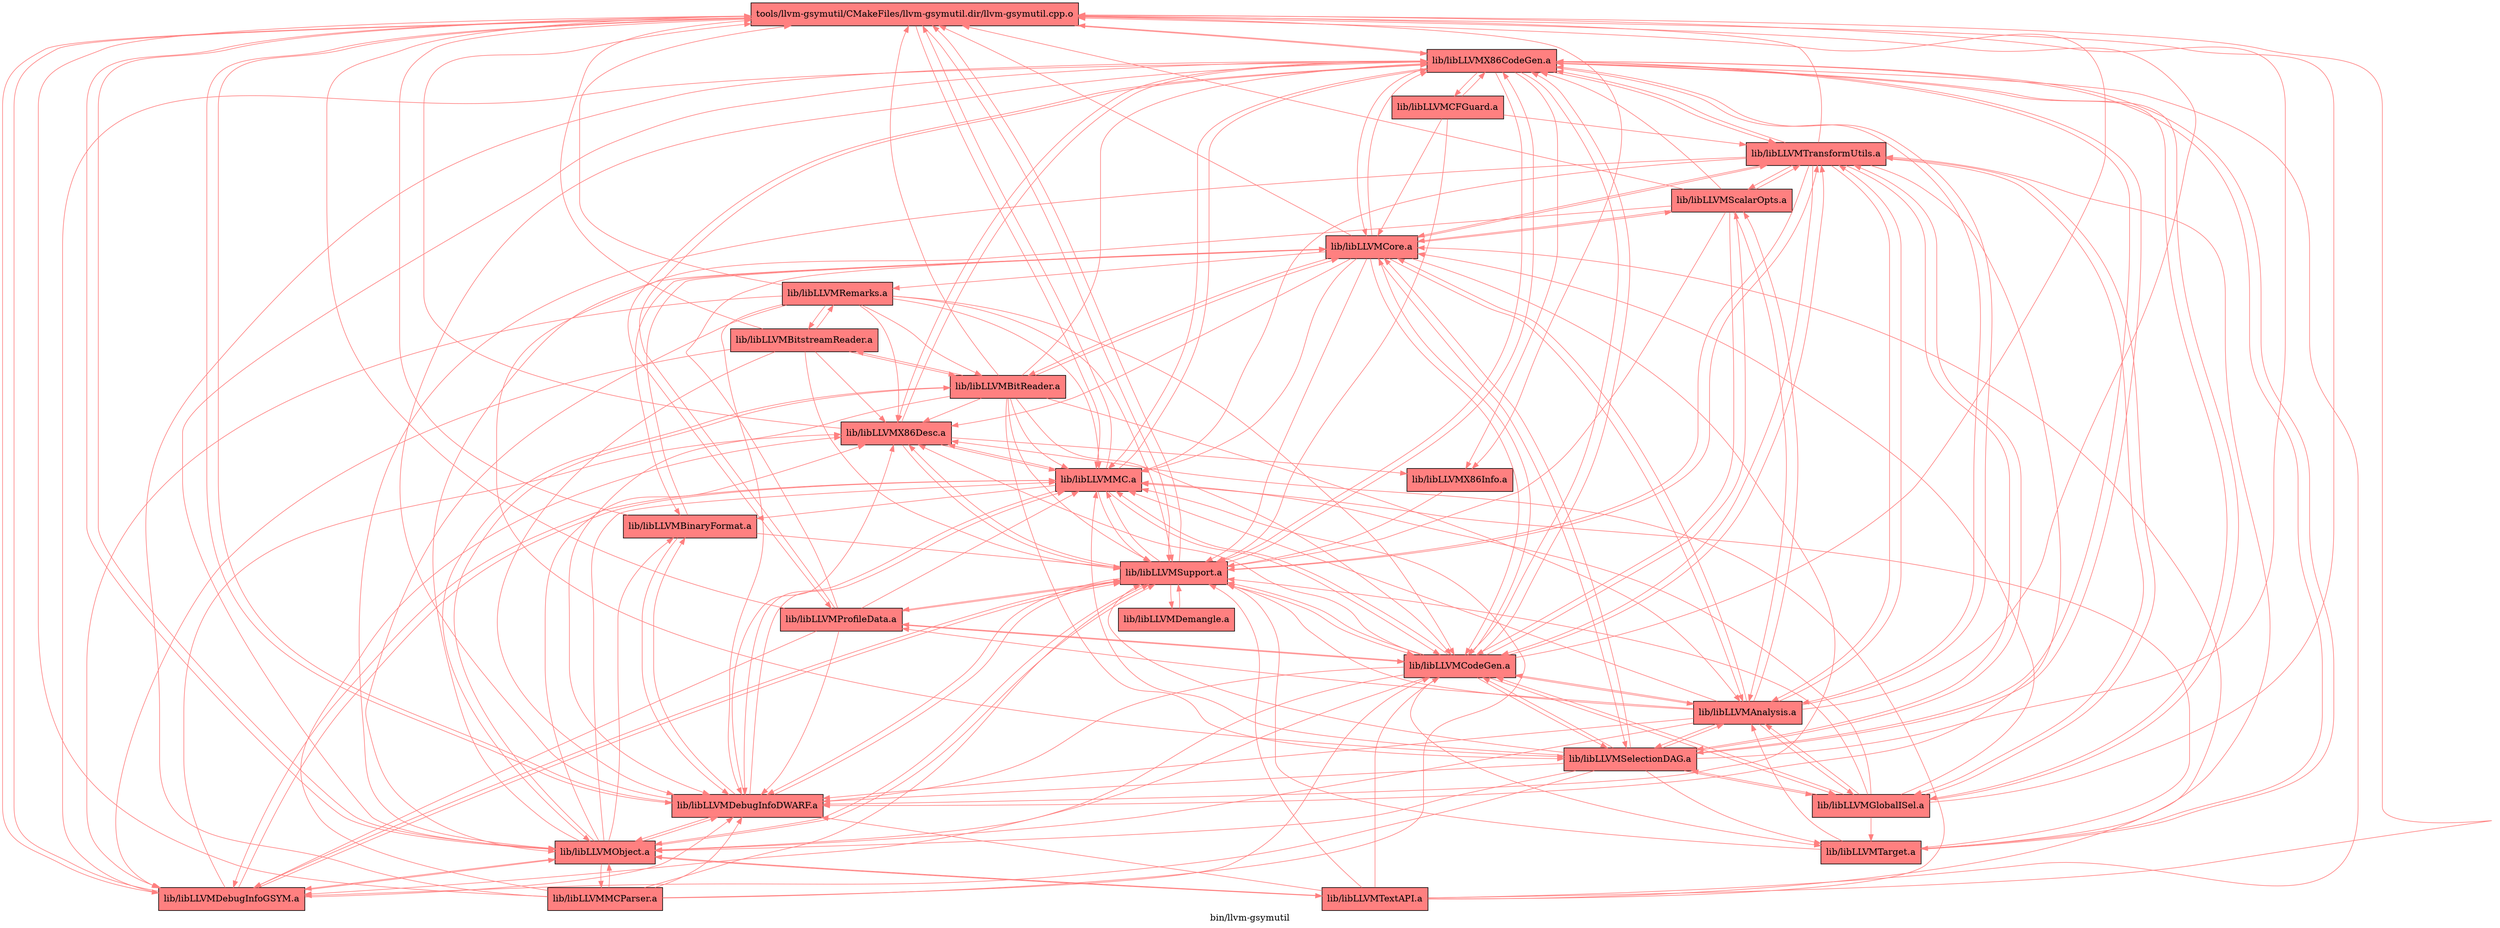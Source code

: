 digraph "bin/llvm-gsymutil" {
	label="bin/llvm-gsymutil";

	Node0x55be21dce678 [shape=record,shape=record,style=filled,fillcolor="1.000000 0.5 1",label="{tools/llvm-gsymutil/CMakeFiles/llvm-gsymutil.dir/llvm-gsymutil.cpp.o}"];
	Node0x55be21dce678 -> Node0x55be21dd5478[color="1.000000 0.5 1"];
	Node0x55be21dce678 -> Node0x55be21dd8df8[color="1.000000 0.5 1"];
	Node0x55be21dce678 -> Node0x55be21dd7548[color="1.000000 0.5 1"];
	Node0x55be21dce678 -> Node0x55be21dd1288[color="1.000000 0.5 1"];
	Node0x55be21dce678 -> Node0x55be21dd7098[color="1.000000 0.5 1"];
	Node0x55be21dce678 -> Node0x55be21dd7f48[color="1.000000 0.5 1"];
	Node0x55be21dce678 -> Node0x55be21dd79f8[color="1.000000 0.5 1"];
	Node0x55be21dd5478 [shape=record,shape=record,style=filled,fillcolor="1.000000 0.5 1",label="{lib/libLLVMX86CodeGen.a}"];
	Node0x55be21dd5478 -> Node0x55be21dce678[color="1.000000 0.5 1"];
	Node0x55be21dd5478 -> Node0x55be21dd8df8[color="1.000000 0.5 1"];
	Node0x55be21dd5478 -> Node0x55be21dd1288[color="1.000000 0.5 1"];
	Node0x55be21dd5478 -> Node0x55be21dd3718[color="1.000000 0.5 1"];
	Node0x55be21dd5478 -> Node0x55be21dd17d8[color="1.000000 0.5 1"];
	Node0x55be21dd5478 -> Node0x55be21dcffc8[color="1.000000 0.5 1"];
	Node0x55be21dd5478 -> Node0x55be21dd0518[color="1.000000 0.5 1"];
	Node0x55be21dd5478 -> Node0x55be21dd0c48[color="1.000000 0.5 1"];
	Node0x55be21dd5478 -> Node0x55be21dd1648[color="1.000000 0.5 1"];
	Node0x55be21dd5478 -> Node0x55be21dda2e8[color="1.000000 0.5 1"];
	Node0x55be21dd5478 -> Node0x55be21dd7f48[color="1.000000 0.5 1"];
	Node0x55be21dd5478 -> Node0x55be21dd85d8[color="1.000000 0.5 1"];
	Node0x55be21dd5478 -> Node0x55be21dd1198[color="1.000000 0.5 1"];
	Node0x55be21dd5478 -> Node0x55be21dd06f8[color="1.000000 0.5 1"];
	Node0x55be21dd8df8 [shape=record,shape=record,style=filled,fillcolor="1.000000 0.5 1",label="{lib/libLLVMX86Info.a}"];
	Node0x55be21dd8df8 -> Node0x55be21dd1288[color="1.000000 0.5 1"];
	Node0x55be21dd7548 [shape=record,shape=record,style=filled,fillcolor="1.000000 0.5 1",label="{lib/libLLVMDebugInfoDWARF.a}"];
	Node0x55be21dd7548 -> Node0x55be21dce678[color="1.000000 0.5 1"];
	Node0x55be21dd7548 -> Node0x55be21dd85d8[color="1.000000 0.5 1"];
	Node0x55be21dd7548 -> Node0x55be21dd1288[color="1.000000 0.5 1"];
	Node0x55be21dd7548 -> Node0x55be21dd79f8[color="1.000000 0.5 1"];
	Node0x55be21dd7548 -> Node0x55be21ddb6e8[color="1.000000 0.5 1"];
	Node0x55be21dd7548 -> Node0x55be21dd7f48[color="1.000000 0.5 1"];
	Node0x55be21dd7548 -> Node0x55be21dd5478[color="1.000000 0.5 1"];
	Node0x55be21dd1288 [shape=record,shape=record,style=filled,fillcolor="1.000000 0.5 1",label="{lib/libLLVMSupport.a}"];
	Node0x55be21dd1288 -> Node0x55be21dce678[color="1.000000 0.5 1"];
	Node0x55be21dd1288 -> Node0x55be21dd5478[color="1.000000 0.5 1"];
	Node0x55be21dd1288 -> Node0x55be21dd79f8[color="1.000000 0.5 1"];
	Node0x55be21dd1288 -> Node0x55be21dd7548[color="1.000000 0.5 1"];
	Node0x55be21dd1288 -> Node0x55be21dd7098[color="1.000000 0.5 1"];
	Node0x55be21dd1288 -> Node0x55be21dd7f48[color="1.000000 0.5 1"];
	Node0x55be21dd1288 -> Node0x55be21dd85d8[color="1.000000 0.5 1"];
	Node0x55be21dd1288 -> Node0x55be21dd3718[color="1.000000 0.5 1"];
	Node0x55be21dd1288 -> Node0x55be21dd06f8[color="1.000000 0.5 1"];
	Node0x55be21dd1288 -> Node0x55be21dd70e8[color="1.000000 0.5 1"];
	Node0x55be21dd1288 -> Node0x55be21dd1198[color="1.000000 0.5 1"];
	Node0x55be21dd7098 [shape=record,shape=record,style=filled,fillcolor="1.000000 0.5 1",label="{lib/libLLVMDebugInfoGSYM.a}"];
	Node0x55be21dd7098 -> Node0x55be21dce678[color="1.000000 0.5 1"];
	Node0x55be21dd7098 -> Node0x55be21dd85d8[color="1.000000 0.5 1"];
	Node0x55be21dd7098 -> Node0x55be21dd7548[color="1.000000 0.5 1"];
	Node0x55be21dd7098 -> Node0x55be21dd1288[color="1.000000 0.5 1"];
	Node0x55be21dd7098 -> Node0x55be21dd5478[color="1.000000 0.5 1"];
	Node0x55be21dd7098 -> Node0x55be21dd7f48[color="1.000000 0.5 1"];
	Node0x55be21dd7098 -> Node0x55be21dd79f8[color="1.000000 0.5 1"];
	Node0x55be21dd7f48 [shape=record,shape=record,style=filled,fillcolor="1.000000 0.5 1",label="{lib/libLLVMMC.a}"];
	Node0x55be21dd7f48 -> Node0x55be21dd85d8[color="1.000000 0.5 1"];
	Node0x55be21dd7f48 -> Node0x55be21dd1288[color="1.000000 0.5 1"];
	Node0x55be21dd7f48 -> Node0x55be21dce678[color="1.000000 0.5 1"];
	Node0x55be21dd7f48 -> Node0x55be21dd7098[color="1.000000 0.5 1"];
	Node0x55be21dd7f48 -> Node0x55be21dd5478[color="1.000000 0.5 1"];
	Node0x55be21dd7f48 -> Node0x55be21dd7548[color="1.000000 0.5 1"];
	Node0x55be21dd7f48 -> Node0x55be21ddb6e8[color="1.000000 0.5 1"];
	Node0x55be21dd7f48 -> Node0x55be21dd3718[color="1.000000 0.5 1"];
	Node0x55be21dd79f8 [shape=record,shape=record,style=filled,fillcolor="1.000000 0.5 1",label="{lib/libLLVMObject.a}"];
	Node0x55be21dd79f8 -> Node0x55be21dce678[color="1.000000 0.5 1"];
	Node0x55be21dd79f8 -> Node0x55be21dd1288[color="1.000000 0.5 1"];
	Node0x55be21dd79f8 -> Node0x55be21ddb6e8[color="1.000000 0.5 1"];
	Node0x55be21dd79f8 -> Node0x55be21dd7548[color="1.000000 0.5 1"];
	Node0x55be21dd79f8 -> Node0x55be21dd85d8[color="1.000000 0.5 1"];
	Node0x55be21dd79f8 -> Node0x55be21dd7f48[color="1.000000 0.5 1"];
	Node0x55be21dd79f8 -> Node0x55be21dd93e8[color="1.000000 0.5 1"];
	Node0x55be21dd79f8 -> Node0x55be21dda2e8[color="1.000000 0.5 1"];
	Node0x55be21dd79f8 -> Node0x55be21dd5478[color="1.000000 0.5 1"];
	Node0x55be21dd79f8 -> Node0x55be21dcd688[color="1.000000 0.5 1"];
	Node0x55be21dd79f8 -> Node0x55be21dd7098[color="1.000000 0.5 1"];
	Node0x55be21dd79f8 -> Node0x55be21dda7e8[color="1.000000 0.5 1"];
	Node0x55be21dd3718 [shape=record,shape=record,style=filled,fillcolor="1.000000 0.5 1",label="{lib/libLLVMCodeGen.a}"];
	Node0x55be21dd3718 -> Node0x55be21dd5478[color="1.000000 0.5 1"];
	Node0x55be21dd3718 -> Node0x55be21dd1288[color="1.000000 0.5 1"];
	Node0x55be21dd3718 -> Node0x55be21dd0518[color="1.000000 0.5 1"];
	Node0x55be21dd3718 -> Node0x55be21dda2e8[color="1.000000 0.5 1"];
	Node0x55be21dd3718 -> Node0x55be21dd0c48[color="1.000000 0.5 1"];
	Node0x55be21dd3718 -> Node0x55be21dce678[color="1.000000 0.5 1"];
	Node0x55be21dd3718 -> Node0x55be21dd7f48[color="1.000000 0.5 1"];
	Node0x55be21dd3718 -> Node0x55be21dd7548[color="1.000000 0.5 1"];
	Node0x55be21dd3718 -> Node0x55be21dcffc8[color="1.000000 0.5 1"];
	Node0x55be21dd3718 -> Node0x55be21dd06f8[color="1.000000 0.5 1"];
	Node0x55be21dd3718 -> Node0x55be21dd85d8[color="1.000000 0.5 1"];
	Node0x55be21dd3718 -> Node0x55be21dd17d8[color="1.000000 0.5 1"];
	Node0x55be21dd3718 -> Node0x55be21dd7098[color="1.000000 0.5 1"];
	Node0x55be21dd3718 -> Node0x55be21dd79f8[color="1.000000 0.5 1"];
	Node0x55be21dd3718 -> Node0x55be21dd1198[color="1.000000 0.5 1"];
	Node0x55be21dd3718 -> Node0x55be21dcf488[color="1.000000 0.5 1"];
	Node0x55be21dd17d8 [shape=record,shape=record,style=filled,fillcolor="1.000000 0.5 1",label="{lib/libLLVMTarget.a}"];
	Node0x55be21dd17d8 -> Node0x55be21dd5478[color="1.000000 0.5 1"];
	Node0x55be21dd17d8 -> Node0x55be21dd7f48[color="1.000000 0.5 1"];
	Node0x55be21dd17d8 -> Node0x55be21dd1288[color="1.000000 0.5 1"];
	Node0x55be21dd17d8 -> Node0x55be21dda2e8[color="1.000000 0.5 1"];
	Node0x55be21dd17d8 -> Node0x55be21dd0c48[color="1.000000 0.5 1"];
	Node0x55be21dcffc8 [shape=record,shape=record,style=filled,fillcolor="1.000000 0.5 1",label="{lib/libLLVMGlobalISel.a}"];
	Node0x55be21dcffc8 -> Node0x55be21dd5478[color="1.000000 0.5 1"];
	Node0x55be21dcffc8 -> Node0x55be21dd1288[color="1.000000 0.5 1"];
	Node0x55be21dcffc8 -> Node0x55be21dd3718[color="1.000000 0.5 1"];
	Node0x55be21dcffc8 -> Node0x55be21dda2e8[color="1.000000 0.5 1"];
	Node0x55be21dcffc8 -> Node0x55be21dce678[color="1.000000 0.5 1"];
	Node0x55be21dcffc8 -> Node0x55be21dd7f48[color="1.000000 0.5 1"];
	Node0x55be21dcffc8 -> Node0x55be21dd17d8[color="1.000000 0.5 1"];
	Node0x55be21dcffc8 -> Node0x55be21dd0518[color="1.000000 0.5 1"];
	Node0x55be21dcffc8 -> Node0x55be21dd0c48[color="1.000000 0.5 1"];
	Node0x55be21dcffc8 -> Node0x55be21dd06f8[color="1.000000 0.5 1"];
	Node0x55be21dd0518 [shape=record,shape=record,style=filled,fillcolor="1.000000 0.5 1",label="{lib/libLLVMSelectionDAG.a}"];
	Node0x55be21dd0518 -> Node0x55be21dce678[color="1.000000 0.5 1"];
	Node0x55be21dd0518 -> Node0x55be21dd5478[color="1.000000 0.5 1"];
	Node0x55be21dd0518 -> Node0x55be21dd1288[color="1.000000 0.5 1"];
	Node0x55be21dd0518 -> Node0x55be21dcffc8[color="1.000000 0.5 1"];
	Node0x55be21dd0518 -> Node0x55be21dd3718[color="1.000000 0.5 1"];
	Node0x55be21dd0518 -> Node0x55be21dd0c48[color="1.000000 0.5 1"];
	Node0x55be21dd0518 -> Node0x55be21dda2e8[color="1.000000 0.5 1"];
	Node0x55be21dd0518 -> Node0x55be21dd7f48[color="1.000000 0.5 1"];
	Node0x55be21dd0518 -> Node0x55be21dd7548[color="1.000000 0.5 1"];
	Node0x55be21dd0518 -> Node0x55be21dd17d8[color="1.000000 0.5 1"];
	Node0x55be21dd0518 -> Node0x55be21dd06f8[color="1.000000 0.5 1"];
	Node0x55be21dd0518 -> Node0x55be21dd7098[color="1.000000 0.5 1"];
	Node0x55be21dd0518 -> Node0x55be21dd79f8[color="1.000000 0.5 1"];
	Node0x55be21dd0c48 [shape=record,shape=record,style=filled,fillcolor="1.000000 0.5 1",label="{lib/libLLVMAnalysis.a}"];
	Node0x55be21dd0c48 -> Node0x55be21dce678[color="1.000000 0.5 1"];
	Node0x55be21dd0c48 -> Node0x55be21dd5478[color="1.000000 0.5 1"];
	Node0x55be21dd0c48 -> Node0x55be21dd1288[color="1.000000 0.5 1"];
	Node0x55be21dd0c48 -> Node0x55be21dda2e8[color="1.000000 0.5 1"];
	Node0x55be21dd0c48 -> Node0x55be21dd06f8[color="1.000000 0.5 1"];
	Node0x55be21dd0c48 -> Node0x55be21dd3718[color="1.000000 0.5 1"];
	Node0x55be21dd0c48 -> Node0x55be21dd0518[color="1.000000 0.5 1"];
	Node0x55be21dd0c48 -> Node0x55be21dcffc8[color="1.000000 0.5 1"];
	Node0x55be21dd0c48 -> Node0x55be21dcf488[color="1.000000 0.5 1"];
	Node0x55be21dd0c48 -> Node0x55be21dd7548[color="1.000000 0.5 1"];
	Node0x55be21dd0c48 -> Node0x55be21dd7f48[color="1.000000 0.5 1"];
	Node0x55be21dd0c48 -> Node0x55be21dd1198[color="1.000000 0.5 1"];
	Node0x55be21dd0c48 -> Node0x55be21dd79f8[color="1.000000 0.5 1"];
	Node0x55be21dd1648 [shape=record,shape=record,style=filled,fillcolor="1.000000 0.5 1",label="{lib/libLLVMCFGuard.a}"];
	Node0x55be21dd1648 -> Node0x55be21dd5478[color="1.000000 0.5 1"];
	Node0x55be21dd1648 -> Node0x55be21dd1288[color="1.000000 0.5 1"];
	Node0x55be21dd1648 -> Node0x55be21dd06f8[color="1.000000 0.5 1"];
	Node0x55be21dd1648 -> Node0x55be21dda2e8[color="1.000000 0.5 1"];
	Node0x55be21dda2e8 [shape=record,shape=record,style=filled,fillcolor="1.000000 0.5 1",label="{lib/libLLVMCore.a}"];
	Node0x55be21dda2e8 -> Node0x55be21dd1288[color="1.000000 0.5 1"];
	Node0x55be21dda2e8 -> Node0x55be21dce678[color="1.000000 0.5 1"];
	Node0x55be21dda2e8 -> Node0x55be21dd5478[color="1.000000 0.5 1"];
	Node0x55be21dda2e8 -> Node0x55be21dd7548[color="1.000000 0.5 1"];
	Node0x55be21dda2e8 -> Node0x55be21dd0518[color="1.000000 0.5 1"];
	Node0x55be21dda2e8 -> Node0x55be21dd3718[color="1.000000 0.5 1"];
	Node0x55be21dda2e8 -> Node0x55be21dd0c48[color="1.000000 0.5 1"];
	Node0x55be21dda2e8 -> Node0x55be21ddb6e8[color="1.000000 0.5 1"];
	Node0x55be21dda2e8 -> Node0x55be21dd85d8[color="1.000000 0.5 1"];
	Node0x55be21dda2e8 -> Node0x55be21dd06f8[color="1.000000 0.5 1"];
	Node0x55be21dda2e8 -> Node0x55be21dd7f48[color="1.000000 0.5 1"];
	Node0x55be21dda2e8 -> Node0x55be21dd9de8[color="1.000000 0.5 1"];
	Node0x55be21dda2e8 -> Node0x55be21dd93e8[color="1.000000 0.5 1"];
	Node0x55be21dda2e8 -> Node0x55be21dcf488[color="1.000000 0.5 1"];
	Node0x55be21dd85d8 [shape=record,shape=record,style=filled,fillcolor="1.000000 0.5 1",label="{lib/libLLVMX86Desc.a}"];
	Node0x55be21dd85d8 -> Node0x55be21dd1288[color="1.000000 0.5 1"];
	Node0x55be21dd85d8 -> Node0x55be21dd5478[color="1.000000 0.5 1"];
	Node0x55be21dd85d8 -> Node0x55be21dd8df8[color="1.000000 0.5 1"];
	Node0x55be21dd85d8 -> Node0x55be21dd7f48[color="1.000000 0.5 1"];
	Node0x55be21dd85d8 -> Node0x55be21dce678[color="1.000000 0.5 1"];
	Node0x55be21dd1198 [shape=record,shape=record,style=filled,fillcolor="1.000000 0.5 1",label="{lib/libLLVMProfileData.a}"];
	Node0x55be21dd1198 -> Node0x55be21dce678[color="1.000000 0.5 1"];
	Node0x55be21dd1198 -> Node0x55be21dd1288[color="1.000000 0.5 1"];
	Node0x55be21dd1198 -> Node0x55be21dd7098[color="1.000000 0.5 1"];
	Node0x55be21dd1198 -> Node0x55be21dd7f48[color="1.000000 0.5 1"];
	Node0x55be21dd1198 -> Node0x55be21dda2e8[color="1.000000 0.5 1"];
	Node0x55be21dd1198 -> Node0x55be21dd3718[color="1.000000 0.5 1"];
	Node0x55be21dd1198 -> Node0x55be21dd7548[color="1.000000 0.5 1"];
	Node0x55be21dd1198 -> Node0x55be21dd5478[color="1.000000 0.5 1"];
	Node0x55be21dd06f8 [shape=record,shape=record,style=filled,fillcolor="1.000000 0.5 1",label="{lib/libLLVMTransformUtils.a}"];
	Node0x55be21dd06f8 -> Node0x55be21dd5478[color="1.000000 0.5 1"];
	Node0x55be21dd06f8 -> Node0x55be21dd1288[color="1.000000 0.5 1"];
	Node0x55be21dd06f8 -> Node0x55be21dd3718[color="1.000000 0.5 1"];
	Node0x55be21dd06f8 -> Node0x55be21dda2e8[color="1.000000 0.5 1"];
	Node0x55be21dd06f8 -> Node0x55be21dd0c48[color="1.000000 0.5 1"];
	Node0x55be21dd06f8 -> Node0x55be21dcf488[color="1.000000 0.5 1"];
	Node0x55be21dd06f8 -> Node0x55be21dce678[color="1.000000 0.5 1"];
	Node0x55be21dd06f8 -> Node0x55be21dd7f48[color="1.000000 0.5 1"];
	Node0x55be21dd06f8 -> Node0x55be21dd7548[color="1.000000 0.5 1"];
	Node0x55be21dd06f8 -> Node0x55be21dd0518[color="1.000000 0.5 1"];
	Node0x55be21dd06f8 -> Node0x55be21dcffc8[color="1.000000 0.5 1"];
	Node0x55be21dd06f8 -> Node0x55be21dd79f8[color="1.000000 0.5 1"];
	Node0x55be21ddb6e8 [shape=record,shape=record,style=filled,fillcolor="1.000000 0.5 1",label="{lib/libLLVMBinaryFormat.a}"];
	Node0x55be21ddb6e8 -> Node0x55be21dda2e8[color="1.000000 0.5 1"];
	Node0x55be21ddb6e8 -> Node0x55be21dd7548[color="1.000000 0.5 1"];
	Node0x55be21ddb6e8 -> Node0x55be21dd1288[color="1.000000 0.5 1"];
	Node0x55be21ddb6e8 -> Node0x55be21dce678[color="1.000000 0.5 1"];
	Node0x55be21dd93e8 [shape=record,shape=record,style=filled,fillcolor="1.000000 0.5 1",label="{lib/libLLVMBitReader.a}"];
	Node0x55be21dd93e8 -> Node0x55be21dce678[color="1.000000 0.5 1"];
	Node0x55be21dd93e8 -> Node0x55be21dd5478[color="1.000000 0.5 1"];
	Node0x55be21dd93e8 -> Node0x55be21dd85d8[color="1.000000 0.5 1"];
	Node0x55be21dd93e8 -> Node0x55be21dd7548[color="1.000000 0.5 1"];
	Node0x55be21dd93e8 -> Node0x55be21dd1288[color="1.000000 0.5 1"];
	Node0x55be21dd93e8 -> Node0x55be21dd7f48[color="1.000000 0.5 1"];
	Node0x55be21dd93e8 -> Node0x55be21dd79f8[color="1.000000 0.5 1"];
	Node0x55be21dd93e8 -> Node0x55be21dd0518[color="1.000000 0.5 1"];
	Node0x55be21dd93e8 -> Node0x55be21dda2e8[color="1.000000 0.5 1"];
	Node0x55be21dd93e8 -> Node0x55be21dd3718[color="1.000000 0.5 1"];
	Node0x55be21dd93e8 -> Node0x55be21dd0c48[color="1.000000 0.5 1"];
	Node0x55be21dd93e8 -> Node0x55be21ddace8[color="1.000000 0.5 1"];
	Node0x55be21dcd688 [shape=record,shape=record,style=filled,fillcolor="1.000000 0.5 1",label="{lib/libLLVMMCParser.a}"];
	Node0x55be21dcd688 -> Node0x55be21dce678[color="1.000000 0.5 1"];
	Node0x55be21dcd688 -> Node0x55be21dd85d8[color="1.000000 0.5 1"];
	Node0x55be21dcd688 -> Node0x55be21dd7548[color="1.000000 0.5 1"];
	Node0x55be21dcd688 -> Node0x55be21dd7f48[color="1.000000 0.5 1"];
	Node0x55be21dcd688 -> Node0x55be21dd79f8[color="1.000000 0.5 1"];
	Node0x55be21dcd688 -> Node0x55be21dd1288[color="1.000000 0.5 1"];
	Node0x55be21dcd688 -> Node0x55be21dd3718[color="1.000000 0.5 1"];
	Node0x55be21dcd688 -> Node0x55be21dd5478[color="1.000000 0.5 1"];
	Node0x55be21dda7e8 [shape=record,shape=record,style=filled,fillcolor="1.000000 0.5 1",label="{lib/libLLVMTextAPI.a}"];
	Node0x55be21dda7e8 -> Node0x55be21dd1288[color="1.000000 0.5 1"];
	Node0x55be21dda7e8 -> Node0x55be21dce678[color="1.000000 0.5 1"];
	Node0x55be21dda7e8 -> Node0x55be21dd79f8[color="1.000000 0.5 1"];
	Node0x55be21dda7e8 -> Node0x55be21dd3718[color="1.000000 0.5 1"];
	Node0x55be21dda7e8 -> Node0x55be21dd5478[color="1.000000 0.5 1"];
	Node0x55be21dda7e8 -> Node0x55be21dd7548[color="1.000000 0.5 1"];
	Node0x55be21dda7e8 -> Node0x55be21dd06f8[color="1.000000 0.5 1"];
	Node0x55be21dda7e8 -> Node0x55be21dd85d8[color="1.000000 0.5 1"];
	Node0x55be21dcf488 [shape=record,shape=record,style=filled,fillcolor="1.000000 0.5 1",label="{lib/libLLVMScalarOpts.a}"];
	Node0x55be21dcf488 -> Node0x55be21dce678[color="1.000000 0.5 1"];
	Node0x55be21dcf488 -> Node0x55be21dd5478[color="1.000000 0.5 1"];
	Node0x55be21dcf488 -> Node0x55be21dd1288[color="1.000000 0.5 1"];
	Node0x55be21dcf488 -> Node0x55be21dd06f8[color="1.000000 0.5 1"];
	Node0x55be21dcf488 -> Node0x55be21dda2e8[color="1.000000 0.5 1"];
	Node0x55be21dcf488 -> Node0x55be21dd3718[color="1.000000 0.5 1"];
	Node0x55be21dcf488 -> Node0x55be21dd0c48[color="1.000000 0.5 1"];
	Node0x55be21dcf488 -> Node0x55be21dd0518[color="1.000000 0.5 1"];
	Node0x55be21dd70e8 [shape=record,shape=record,style=filled,fillcolor="1.000000 0.5 1",label="{lib/libLLVMDemangle.a}"];
	Node0x55be21dd70e8 -> Node0x55be21dd1288[color="1.000000 0.5 1"];
	Node0x55be21ddace8 [shape=record,shape=record,style=filled,fillcolor="1.000000 0.5 1",label="{lib/libLLVMBitstreamReader.a}"];
	Node0x55be21ddace8 -> Node0x55be21dce678[color="1.000000 0.5 1"];
	Node0x55be21ddace8 -> Node0x55be21dd85d8[color="1.000000 0.5 1"];
	Node0x55be21ddace8 -> Node0x55be21dd7548[color="1.000000 0.5 1"];
	Node0x55be21ddace8 -> Node0x55be21dd7098[color="1.000000 0.5 1"];
	Node0x55be21ddace8 -> Node0x55be21dd1288[color="1.000000 0.5 1"];
	Node0x55be21ddace8 -> Node0x55be21dd93e8[color="1.000000 0.5 1"];
	Node0x55be21ddace8 -> Node0x55be21dd9de8[color="1.000000 0.5 1"];
	Node0x55be21dd9de8 [shape=record,shape=record,style=filled,fillcolor="1.000000 0.5 1",label="{lib/libLLVMRemarks.a}"];
	Node0x55be21dd9de8 -> Node0x55be21dd7548[color="1.000000 0.5 1"];
	Node0x55be21dd9de8 -> Node0x55be21dd1288[color="1.000000 0.5 1"];
	Node0x55be21dd9de8 -> Node0x55be21dce678[color="1.000000 0.5 1"];
	Node0x55be21dd9de8 -> Node0x55be21dd7098[color="1.000000 0.5 1"];
	Node0x55be21dd9de8 -> Node0x55be21dd93e8[color="1.000000 0.5 1"];
	Node0x55be21dd9de8 -> Node0x55be21dd7f48[color="1.000000 0.5 1"];
	Node0x55be21dd9de8 -> Node0x55be21dd3718[color="1.000000 0.5 1"];
	Node0x55be21dd9de8 -> Node0x55be21dd85d8[color="1.000000 0.5 1"];
	Node0x55be21dd9de8 -> Node0x55be21dd79f8[color="1.000000 0.5 1"];
	Node0x55be21dd9de8 -> Node0x55be21ddace8[color="1.000000 0.5 1"];
}
